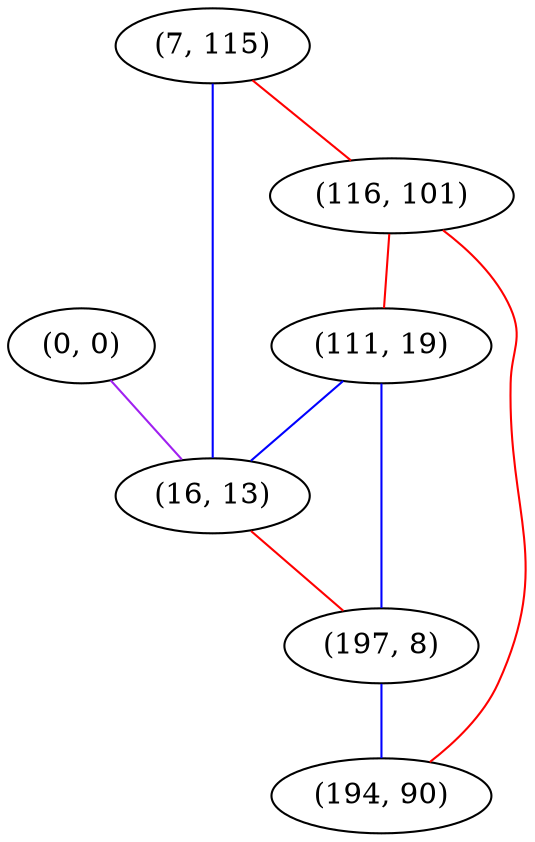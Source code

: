 graph "" {
"(0, 0)";
"(7, 115)";
"(116, 101)";
"(111, 19)";
"(16, 13)";
"(197, 8)";
"(194, 90)";
"(0, 0)" -- "(16, 13)"  [color=purple, key=0, weight=4];
"(7, 115)" -- "(116, 101)"  [color=red, key=0, weight=1];
"(7, 115)" -- "(16, 13)"  [color=blue, key=0, weight=3];
"(116, 101)" -- "(111, 19)"  [color=red, key=0, weight=1];
"(116, 101)" -- "(194, 90)"  [color=red, key=0, weight=1];
"(111, 19)" -- "(16, 13)"  [color=blue, key=0, weight=3];
"(111, 19)" -- "(197, 8)"  [color=blue, key=0, weight=3];
"(16, 13)" -- "(197, 8)"  [color=red, key=0, weight=1];
"(197, 8)" -- "(194, 90)"  [color=blue, key=0, weight=3];
}
